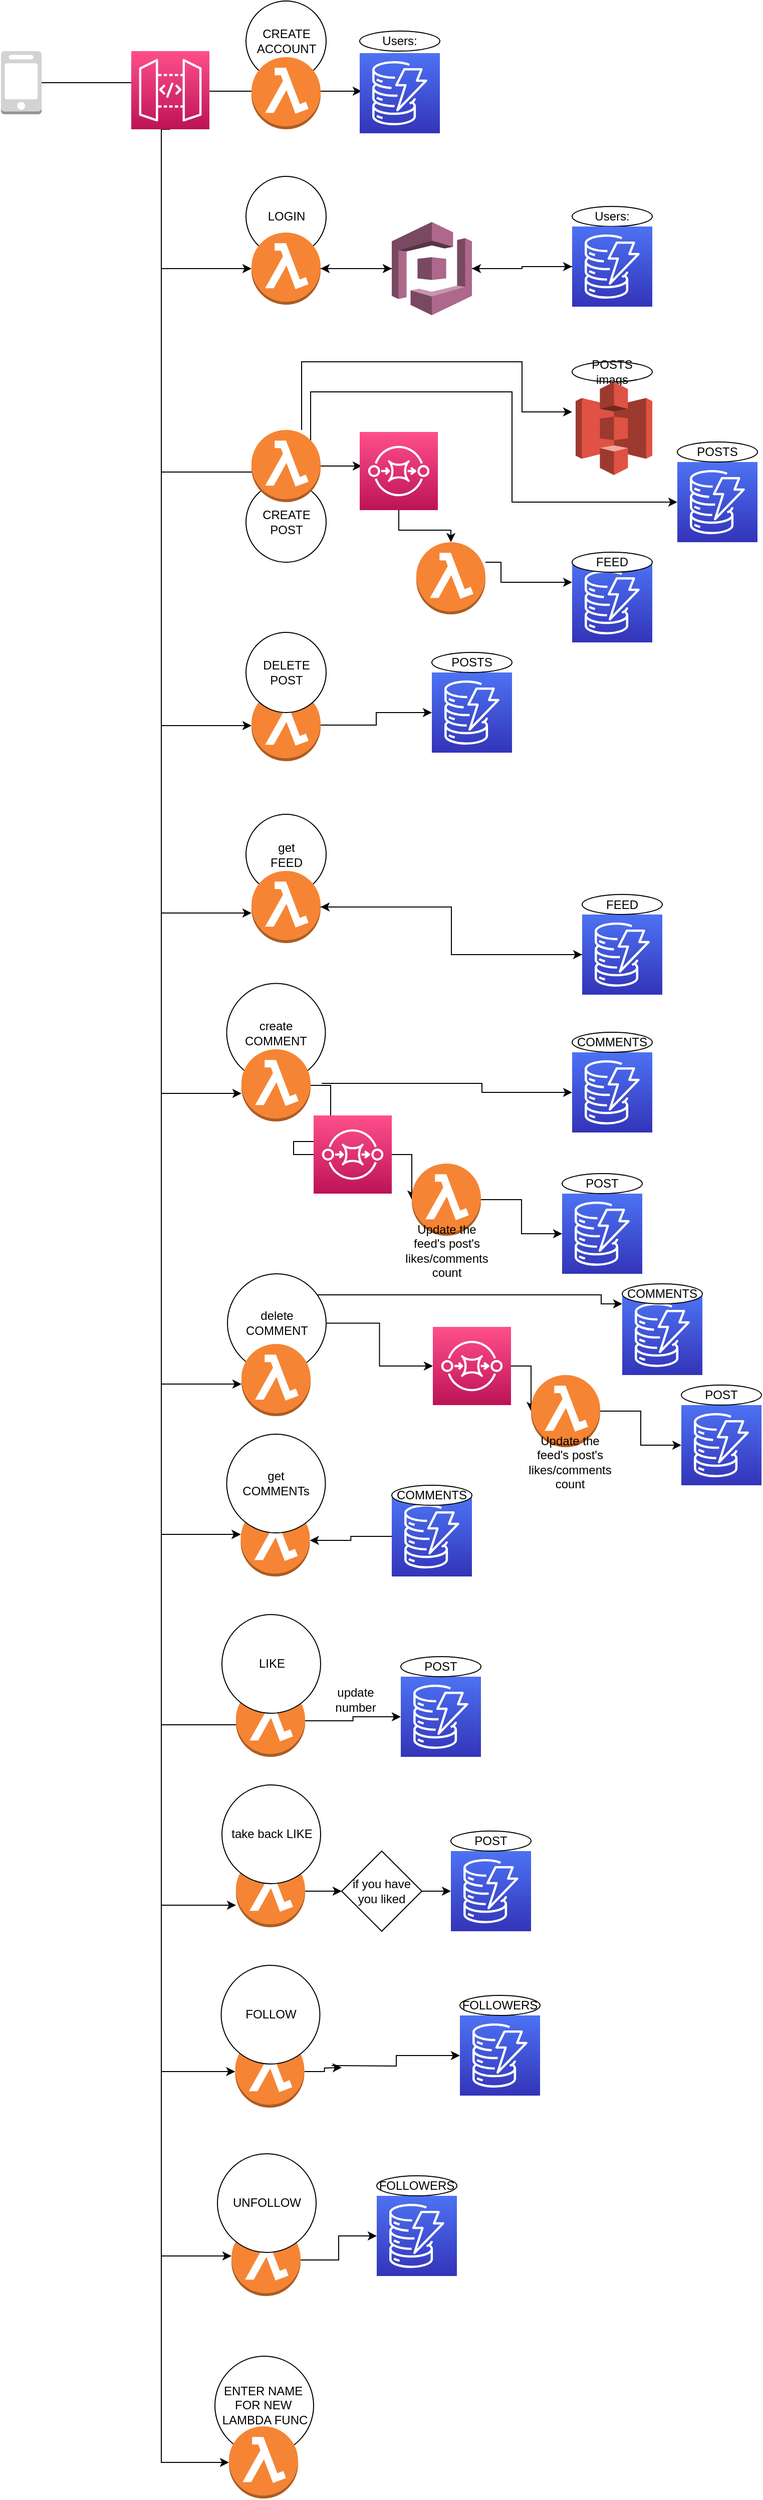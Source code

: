 <mxfile version="20.8.24" type="device"><diagram name="Page-1" id="r9fi9p51TO5sc9FcBJri"><mxGraphModel dx="816" dy="428" grid="1" gridSize="10" guides="1" tooltips="1" connect="1" arrows="1" fold="1" page="1" pageScale="1" pageWidth="850" pageHeight="1100" math="0" shadow="0"><root><mxCell id="0"/><mxCell id="1" parent="0"/><mxCell id="zHYg9XMWyAtZWKWEhzGT-143" style="edgeStyle=orthogonalEdgeStyle;rounded=0;orthogonalLoop=1;jettySize=auto;html=1;" edge="1" parent="1" source="zHYg9XMWyAtZWKWEhzGT-103" target="zHYg9XMWyAtZWKWEhzGT-135"><mxGeometry relative="1" as="geometry"/></mxCell><mxCell id="zHYg9XMWyAtZWKWEhzGT-103" value="delete&lt;br&gt;COMMENT" style="ellipse;whiteSpace=wrap;html=1;aspect=fixed;" vertex="1" parent="1"><mxGeometry x="276" y="1320" width="98.5" height="98.5" as="geometry"/></mxCell><mxCell id="zHYg9XMWyAtZWKWEhzGT-6" style="edgeStyle=orthogonalEdgeStyle;rounded=0;orthogonalLoop=1;jettySize=auto;html=1;" edge="1" parent="1" source="zHYg9XMWyAtZWKWEhzGT-1"><mxGeometry relative="1" as="geometry"><mxPoint x="410" y="140.0" as="targetPoint"/><Array as="points"><mxPoint x="250" y="132"/><mxPoint x="250" y="140"/></Array></mxGeometry></mxCell><mxCell id="zHYg9XMWyAtZWKWEhzGT-1" value="" style="outlineConnect=0;dashed=0;verticalLabelPosition=bottom;verticalAlign=top;align=center;html=1;shape=mxgraph.aws3.mobile_client;fillColor=#D2D3D3;gradientColor=none;" vertex="1" parent="1"><mxGeometry x="50" y="100" width="40.5" height="63" as="geometry"/></mxCell><mxCell id="zHYg9XMWyAtZWKWEhzGT-2" value="CREATE ACCOUNT" style="ellipse;whiteSpace=wrap;html=1;" vertex="1" parent="1"><mxGeometry x="294.5" y="50" width="80" height="80" as="geometry"/></mxCell><mxCell id="zHYg9XMWyAtZWKWEhzGT-4" value="Users:" style="ellipse;whiteSpace=wrap;html=1;" vertex="1" parent="1"><mxGeometry x="408" y="80" width="80" height="20" as="geometry"/></mxCell><mxCell id="zHYg9XMWyAtZWKWEhzGT-98" style="edgeStyle=orthogonalEdgeStyle;rounded=0;orthogonalLoop=1;jettySize=auto;html=1;" edge="1" parent="1" source="zHYg9XMWyAtZWKWEhzGT-7" target="zHYg9XMWyAtZWKWEhzGT-16"><mxGeometry relative="1" as="geometry"><Array as="points"><mxPoint x="210" y="317"/></Array></mxGeometry></mxCell><mxCell id="zHYg9XMWyAtZWKWEhzGT-99" style="edgeStyle=orthogonalEdgeStyle;rounded=0;orthogonalLoop=1;jettySize=auto;html=1;exitX=0.5;exitY=1;exitDx=0;exitDy=0;exitPerimeter=0;" edge="1" parent="1" source="zHYg9XMWyAtZWKWEhzGT-7"><mxGeometry relative="1" as="geometry"><mxPoint x="340" y="530" as="targetPoint"/><Array as="points"><mxPoint x="210" y="178"/><mxPoint x="210" y="520"/><mxPoint x="334" y="520"/><mxPoint x="334" y="530"/></Array></mxGeometry></mxCell><mxCell id="zHYg9XMWyAtZWKWEhzGT-100" style="edgeStyle=orthogonalEdgeStyle;rounded=0;orthogonalLoop=1;jettySize=auto;html=1;" edge="1" parent="1" source="zHYg9XMWyAtZWKWEhzGT-7" target="zHYg9XMWyAtZWKWEhzGT-45"><mxGeometry relative="1" as="geometry"><Array as="points"><mxPoint x="210" y="960"/></Array></mxGeometry></mxCell><mxCell id="zHYg9XMWyAtZWKWEhzGT-101" style="edgeStyle=orthogonalEdgeStyle;rounded=0;orthogonalLoop=1;jettySize=auto;html=1;" edge="1" parent="1" source="zHYg9XMWyAtZWKWEhzGT-7" target="zHYg9XMWyAtZWKWEhzGT-54"><mxGeometry relative="1" as="geometry"><Array as="points"><mxPoint x="210" y="1140"/></Array></mxGeometry></mxCell><mxCell id="zHYg9XMWyAtZWKWEhzGT-117" style="edgeStyle=orthogonalEdgeStyle;rounded=0;orthogonalLoop=1;jettySize=auto;html=1;" edge="1" parent="1" source="zHYg9XMWyAtZWKWEhzGT-7" target="zHYg9XMWyAtZWKWEhzGT-102"><mxGeometry relative="1" as="geometry"><Array as="points"><mxPoint x="210" y="1430"/></Array></mxGeometry></mxCell><mxCell id="zHYg9XMWyAtZWKWEhzGT-118" style="edgeStyle=orthogonalEdgeStyle;rounded=0;orthogonalLoop=1;jettySize=auto;html=1;" edge="1" parent="1" source="zHYg9XMWyAtZWKWEhzGT-7" target="zHYg9XMWyAtZWKWEhzGT-104"><mxGeometry relative="1" as="geometry"><Array as="points"><mxPoint x="210" y="1580"/></Array></mxGeometry></mxCell><mxCell id="zHYg9XMWyAtZWKWEhzGT-119" style="edgeStyle=orthogonalEdgeStyle;rounded=0;orthogonalLoop=1;jettySize=auto;html=1;" edge="1" parent="1" source="zHYg9XMWyAtZWKWEhzGT-7" target="zHYg9XMWyAtZWKWEhzGT-107"><mxGeometry relative="1" as="geometry"><Array as="points"><mxPoint x="210" y="1770"/><mxPoint x="320" y="1770"/></Array></mxGeometry></mxCell><mxCell id="zHYg9XMWyAtZWKWEhzGT-120" style="edgeStyle=orthogonalEdgeStyle;rounded=0;orthogonalLoop=1;jettySize=auto;html=1;" edge="1" parent="1" source="zHYg9XMWyAtZWKWEhzGT-7" target="zHYg9XMWyAtZWKWEhzGT-104"><mxGeometry relative="1" as="geometry"><Array as="points"><mxPoint x="210" y="1580"/></Array></mxGeometry></mxCell><mxCell id="zHYg9XMWyAtZWKWEhzGT-121" style="edgeStyle=orthogonalEdgeStyle;rounded=0;orthogonalLoop=1;jettySize=auto;html=1;" edge="1" parent="1" source="zHYg9XMWyAtZWKWEhzGT-7" target="zHYg9XMWyAtZWKWEhzGT-108"><mxGeometry relative="1" as="geometry"><Array as="points"><mxPoint x="210" y="1950"/></Array></mxGeometry></mxCell><mxCell id="zHYg9XMWyAtZWKWEhzGT-122" style="edgeStyle=orthogonalEdgeStyle;rounded=0;orthogonalLoop=1;jettySize=auto;html=1;" edge="1" parent="1" source="zHYg9XMWyAtZWKWEhzGT-7" target="zHYg9XMWyAtZWKWEhzGT-110"><mxGeometry relative="1" as="geometry"><Array as="points"><mxPoint x="210" y="2116"/></Array></mxGeometry></mxCell><mxCell id="zHYg9XMWyAtZWKWEhzGT-123" style="edgeStyle=orthogonalEdgeStyle;rounded=0;orthogonalLoop=1;jettySize=auto;html=1;" edge="1" parent="1" source="zHYg9XMWyAtZWKWEhzGT-7" target="zHYg9XMWyAtZWKWEhzGT-112"><mxGeometry relative="1" as="geometry"><Array as="points"><mxPoint x="210" y="2300"/></Array></mxGeometry></mxCell><mxCell id="zHYg9XMWyAtZWKWEhzGT-124" style="edgeStyle=orthogonalEdgeStyle;rounded=0;orthogonalLoop=1;jettySize=auto;html=1;" edge="1" parent="1" source="zHYg9XMWyAtZWKWEhzGT-7" target="zHYg9XMWyAtZWKWEhzGT-115"><mxGeometry relative="1" as="geometry"><Array as="points"><mxPoint x="210" y="2506"/></Array></mxGeometry></mxCell><mxCell id="zHYg9XMWyAtZWKWEhzGT-127" style="edgeStyle=orthogonalEdgeStyle;rounded=0;orthogonalLoop=1;jettySize=auto;html=1;" edge="1" parent="1" source="zHYg9XMWyAtZWKWEhzGT-7" target="zHYg9XMWyAtZWKWEhzGT-125"><mxGeometry relative="1" as="geometry"><Array as="points"><mxPoint x="210" y="773"/></Array></mxGeometry></mxCell><mxCell id="zHYg9XMWyAtZWKWEhzGT-7" value="" style="sketch=0;points=[[0,0,0],[0.25,0,0],[0.5,0,0],[0.75,0,0],[1,0,0],[0,1,0],[0.25,1,0],[0.5,1,0],[0.75,1,0],[1,1,0],[0,0.25,0],[0,0.5,0],[0,0.75,0],[1,0.25,0],[1,0.5,0],[1,0.75,0]];outlineConnect=0;fontColor=#232F3E;gradientColor=#FF4F8B;gradientDirection=north;fillColor=#BC1356;strokeColor=#ffffff;dashed=0;verticalLabelPosition=bottom;verticalAlign=top;align=center;html=1;fontSize=12;fontStyle=0;aspect=fixed;shape=mxgraph.aws4.resourceIcon;resIcon=mxgraph.aws4.api_gateway;" vertex="1" parent="1"><mxGeometry x="180" y="100" width="78" height="78" as="geometry"/></mxCell><mxCell id="zHYg9XMWyAtZWKWEhzGT-8" value="" style="outlineConnect=0;dashed=0;verticalLabelPosition=bottom;verticalAlign=top;align=center;html=1;shape=mxgraph.aws3.lambda_function;fillColor=#F58534;gradientColor=none;" vertex="1" parent="1"><mxGeometry x="300" y="106" width="69" height="72" as="geometry"/></mxCell><mxCell id="zHYg9XMWyAtZWKWEhzGT-12" value="" style="ellipse;whiteSpace=wrap;html=1;aspect=fixed;" vertex="1" parent="1"><mxGeometry x="294.5" y="225" width="80" height="80" as="geometry"/></mxCell><mxCell id="zHYg9XMWyAtZWKWEhzGT-11" value="LOGIN" style="text;html=1;strokeColor=none;fillColor=none;align=center;verticalAlign=middle;whiteSpace=wrap;rounded=0;" vertex="1" parent="1"><mxGeometry x="304.5" y="250" width="60" height="30" as="geometry"/></mxCell><mxCell id="zHYg9XMWyAtZWKWEhzGT-22" value="" style="edgeStyle=orthogonalEdgeStyle;rounded=0;orthogonalLoop=1;jettySize=auto;html=1;" edge="1" parent="1" source="zHYg9XMWyAtZWKWEhzGT-15" target="zHYg9XMWyAtZWKWEhzGT-18"><mxGeometry relative="1" as="geometry"/></mxCell><mxCell id="zHYg9XMWyAtZWKWEhzGT-84" style="edgeStyle=orthogonalEdgeStyle;rounded=0;orthogonalLoop=1;jettySize=auto;html=1;" edge="1" parent="1" source="zHYg9XMWyAtZWKWEhzGT-15" target="zHYg9XMWyAtZWKWEhzGT-16"><mxGeometry relative="1" as="geometry"/></mxCell><mxCell id="zHYg9XMWyAtZWKWEhzGT-15" value="" style="outlineConnect=0;dashed=0;verticalLabelPosition=bottom;verticalAlign=top;align=center;html=1;shape=mxgraph.aws3.cognito;fillColor=#AD688B;gradientColor=none;" vertex="1" parent="1"><mxGeometry x="440" y="270.5" width="80" height="93" as="geometry"/></mxCell><mxCell id="zHYg9XMWyAtZWKWEhzGT-21" value="" style="edgeStyle=orthogonalEdgeStyle;rounded=0;orthogonalLoop=1;jettySize=auto;html=1;" edge="1" parent="1" source="zHYg9XMWyAtZWKWEhzGT-16" target="zHYg9XMWyAtZWKWEhzGT-15"><mxGeometry relative="1" as="geometry"/></mxCell><mxCell id="zHYg9XMWyAtZWKWEhzGT-16" value="" style="outlineConnect=0;dashed=0;verticalLabelPosition=bottom;verticalAlign=top;align=center;html=1;shape=mxgraph.aws3.lambda_function;fillColor=#F58534;gradientColor=none;" vertex="1" parent="1"><mxGeometry x="300" y="281" width="69" height="72" as="geometry"/></mxCell><mxCell id="zHYg9XMWyAtZWKWEhzGT-17" value="Users:" style="ellipse;whiteSpace=wrap;html=1;" vertex="1" parent="1"><mxGeometry x="620" y="255" width="80" height="20" as="geometry"/></mxCell><mxCell id="zHYg9XMWyAtZWKWEhzGT-83" style="edgeStyle=orthogonalEdgeStyle;rounded=0;orthogonalLoop=1;jettySize=auto;html=1;" edge="1" parent="1" source="zHYg9XMWyAtZWKWEhzGT-18" target="zHYg9XMWyAtZWKWEhzGT-15"><mxGeometry relative="1" as="geometry"/></mxCell><mxCell id="zHYg9XMWyAtZWKWEhzGT-18" value="" style="sketch=0;points=[[0,0,0],[0.25,0,0],[0.5,0,0],[0.75,0,0],[1,0,0],[0,1,0],[0.25,1,0],[0.5,1,0],[0.75,1,0],[1,1,0],[0,0.25,0],[0,0.5,0],[0,0.75,0],[1,0.25,0],[1,0.5,0],[1,0.75,0]];outlineConnect=0;fontColor=#232F3E;gradientColor=#4D72F3;gradientDirection=north;fillColor=#3334B9;strokeColor=#ffffff;dashed=0;verticalLabelPosition=bottom;verticalAlign=top;align=center;html=1;fontSize=12;fontStyle=0;aspect=fixed;shape=mxgraph.aws4.resourceIcon;resIcon=mxgraph.aws4.dynamodb;" vertex="1" parent="1"><mxGeometry x="620" y="275" width="80" height="80" as="geometry"/></mxCell><mxCell id="zHYg9XMWyAtZWKWEhzGT-24" value="CREATE POST" style="ellipse;whiteSpace=wrap;html=1;aspect=fixed;" vertex="1" parent="1"><mxGeometry x="294.5" y="530" width="80" height="80" as="geometry"/></mxCell><mxCell id="zHYg9XMWyAtZWKWEhzGT-31" style="edgeStyle=orthogonalEdgeStyle;rounded=0;orthogonalLoop=1;jettySize=auto;html=1;" edge="1" parent="1" source="zHYg9XMWyAtZWKWEhzGT-27"><mxGeometry relative="1" as="geometry"><mxPoint x="410" y="514" as="targetPoint"/></mxGeometry></mxCell><mxCell id="zHYg9XMWyAtZWKWEhzGT-39" style="edgeStyle=orthogonalEdgeStyle;rounded=0;orthogonalLoop=1;jettySize=auto;html=1;" edge="1" parent="1" source="zHYg9XMWyAtZWKWEhzGT-27"><mxGeometry relative="1" as="geometry"><mxPoint x="620" y="460.0" as="targetPoint"/><Array as="points"><mxPoint x="350" y="410"/><mxPoint x="570" y="410"/><mxPoint x="570" y="460"/></Array></mxGeometry></mxCell><mxCell id="zHYg9XMWyAtZWKWEhzGT-96" style="edgeStyle=orthogonalEdgeStyle;rounded=0;orthogonalLoop=1;jettySize=auto;html=1;exitX=0.855;exitY=0.145;exitDx=0;exitDy=0;exitPerimeter=0;" edge="1" parent="1" source="zHYg9XMWyAtZWKWEhzGT-27" target="zHYg9XMWyAtZWKWEhzGT-94"><mxGeometry relative="1" as="geometry"><Array as="points"><mxPoint x="359" y="440"/><mxPoint x="560" y="440"/><mxPoint x="560" y="550"/></Array></mxGeometry></mxCell><mxCell id="zHYg9XMWyAtZWKWEhzGT-27" value="" style="outlineConnect=0;dashed=0;verticalLabelPosition=bottom;verticalAlign=top;align=center;html=1;shape=mxgraph.aws3.lambda_function;fillColor=#F58534;gradientColor=none;" vertex="1" parent="1"><mxGeometry x="300" y="478" width="69" height="72" as="geometry"/></mxCell><mxCell id="zHYg9XMWyAtZWKWEhzGT-40" style="edgeStyle=orthogonalEdgeStyle;rounded=0;orthogonalLoop=1;jettySize=auto;html=1;" edge="1" parent="1" source="zHYg9XMWyAtZWKWEhzGT-28" target="zHYg9XMWyAtZWKWEhzGT-37"><mxGeometry relative="1" as="geometry"><mxPoint x="550" y="706" as="targetPoint"/><Array as="points"><mxPoint x="549" y="610"/><mxPoint x="549" y="630"/></Array></mxGeometry></mxCell><mxCell id="zHYg9XMWyAtZWKWEhzGT-28" value="" style="outlineConnect=0;dashed=0;verticalLabelPosition=bottom;verticalAlign=top;align=center;html=1;shape=mxgraph.aws3.lambda_function;fillColor=#F58534;gradientColor=none;" vertex="1" parent="1"><mxGeometry x="464.5" y="590" width="69" height="72" as="geometry"/></mxCell><mxCell id="zHYg9XMWyAtZWKWEhzGT-33" value="" style="edgeStyle=orthogonalEdgeStyle;rounded=0;orthogonalLoop=1;jettySize=auto;html=1;" edge="1" parent="1" source="zHYg9XMWyAtZWKWEhzGT-32" target="zHYg9XMWyAtZWKWEhzGT-28"><mxGeometry relative="1" as="geometry"/></mxCell><mxCell id="zHYg9XMWyAtZWKWEhzGT-32" value="" style="sketch=0;points=[[0,0,0],[0.25,0,0],[0.5,0,0],[0.75,0,0],[1,0,0],[0,1,0],[0.25,1,0],[0.5,1,0],[0.75,1,0],[1,1,0],[0,0.25,0],[0,0.5,0],[0,0.75,0],[1,0.25,0],[1,0.5,0],[1,0.75,0]];outlineConnect=0;fontColor=#232F3E;gradientColor=#FF4F8B;gradientDirection=north;fillColor=#BC1356;strokeColor=#ffffff;dashed=0;verticalLabelPosition=bottom;verticalAlign=top;align=center;html=1;fontSize=12;fontStyle=0;aspect=fixed;shape=mxgraph.aws4.resourceIcon;resIcon=mxgraph.aws4.sqs;" vertex="1" parent="1"><mxGeometry x="408" y="480" width="78" height="78" as="geometry"/></mxCell><mxCell id="zHYg9XMWyAtZWKWEhzGT-36" value="" style="edgeStyle=orthogonalEdgeStyle;rounded=0;orthogonalLoop=1;jettySize=auto;html=1;" edge="1" parent="1" source="zHYg9XMWyAtZWKWEhzGT-35"><mxGeometry relative="1" as="geometry"><mxPoint x="660" y="430" as="targetPoint"/></mxGeometry></mxCell><mxCell id="zHYg9XMWyAtZWKWEhzGT-35" value="POSTS&lt;br&gt;imags" style="ellipse;whiteSpace=wrap;html=1;" vertex="1" parent="1"><mxGeometry x="620" y="410" width="80" height="20" as="geometry"/></mxCell><mxCell id="zHYg9XMWyAtZWKWEhzGT-37" value="" style="sketch=0;points=[[0,0,0],[0.25,0,0],[0.5,0,0],[0.75,0,0],[1,0,0],[0,1,0],[0.25,1,0],[0.5,1,0],[0.75,1,0],[1,1,0],[0,0.25,0],[0,0.5,0],[0,0.75,0],[1,0.25,0],[1,0.5,0],[1,0.75,0]];outlineConnect=0;fontColor=#232F3E;gradientColor=#4D72F3;gradientDirection=north;fillColor=#3334B9;strokeColor=#ffffff;dashed=0;verticalLabelPosition=bottom;verticalAlign=top;align=center;html=1;fontSize=12;fontStyle=0;aspect=fixed;shape=mxgraph.aws4.resourceIcon;resIcon=mxgraph.aws4.dynamodb;" vertex="1" parent="1"><mxGeometry x="620" y="610" width="80" height="80" as="geometry"/></mxCell><mxCell id="zHYg9XMWyAtZWKWEhzGT-38" value="FEED" style="ellipse;whiteSpace=wrap;html=1;" vertex="1" parent="1"><mxGeometry x="620" y="600" width="80" height="20" as="geometry"/></mxCell><mxCell id="zHYg9XMWyAtZWKWEhzGT-42" value="get&lt;br&gt;FEED" style="ellipse;whiteSpace=wrap;html=1;aspect=fixed;" vertex="1" parent="1"><mxGeometry x="294.5" y="861.5" width="80" height="80" as="geometry"/></mxCell><mxCell id="zHYg9XMWyAtZWKWEhzGT-90" style="edgeStyle=orthogonalEdgeStyle;rounded=0;orthogonalLoop=1;jettySize=auto;html=1;" edge="1" parent="1" source="zHYg9XMWyAtZWKWEhzGT-45" target="zHYg9XMWyAtZWKWEhzGT-48"><mxGeometry relative="1" as="geometry"/></mxCell><mxCell id="zHYg9XMWyAtZWKWEhzGT-45" value="" style="outlineConnect=0;dashed=0;verticalLabelPosition=bottom;verticalAlign=top;align=center;html=1;shape=mxgraph.aws3.lambda_function;fillColor=#F58534;gradientColor=none;" vertex="1" parent="1"><mxGeometry x="300" y="918" width="69" height="72" as="geometry"/></mxCell><mxCell id="zHYg9XMWyAtZWKWEhzGT-82" style="edgeStyle=orthogonalEdgeStyle;rounded=0;orthogonalLoop=1;jettySize=auto;html=1;entryX=1;entryY=0.5;entryDx=0;entryDy=0;entryPerimeter=0;" edge="1" parent="1" source="zHYg9XMWyAtZWKWEhzGT-48" target="zHYg9XMWyAtZWKWEhzGT-45"><mxGeometry relative="1" as="geometry"/></mxCell><mxCell id="zHYg9XMWyAtZWKWEhzGT-48" value="" style="sketch=0;points=[[0,0,0],[0.25,0,0],[0.5,0,0],[0.75,0,0],[1,0,0],[0,1,0],[0.25,1,0],[0.5,1,0],[0.75,1,0],[1,1,0],[0,0.25,0],[0,0.5,0],[0,0.75,0],[1,0.25,0],[1,0.5,0],[1,0.75,0]];outlineConnect=0;fontColor=#232F3E;gradientColor=#4D72F3;gradientDirection=north;fillColor=#3334B9;strokeColor=#ffffff;dashed=0;verticalLabelPosition=bottom;verticalAlign=top;align=center;html=1;fontSize=12;fontStyle=0;aspect=fixed;shape=mxgraph.aws4.resourceIcon;resIcon=mxgraph.aws4.dynamodb;" vertex="1" parent="1"><mxGeometry x="630" y="961.5" width="80" height="80" as="geometry"/></mxCell><mxCell id="zHYg9XMWyAtZWKWEhzGT-49" value="FEED" style="ellipse;whiteSpace=wrap;html=1;" vertex="1" parent="1"><mxGeometry x="630" y="941.5" width="80" height="20" as="geometry"/></mxCell><mxCell id="zHYg9XMWyAtZWKWEhzGT-52" value="create&lt;br&gt;COMMENT" style="ellipse;whiteSpace=wrap;html=1;aspect=fixed;" vertex="1" parent="1"><mxGeometry x="275.25" y="1030.25" width="98.5" height="98.5" as="geometry"/></mxCell><mxCell id="zHYg9XMWyAtZWKWEhzGT-60" style="edgeStyle=orthogonalEdgeStyle;rounded=0;orthogonalLoop=1;jettySize=auto;html=1;startArrow=none;" edge="1" parent="1" target="zHYg9XMWyAtZWKWEhzGT-55"><mxGeometry relative="1" as="geometry"><mxPoint x="370" y="1130" as="sourcePoint"/><Array as="points"><mxPoint x="401" y="1130"/><mxPoint x="530" y="1130"/><mxPoint x="530" y="1139"/></Array></mxGeometry></mxCell><mxCell id="zHYg9XMWyAtZWKWEhzGT-54" value="" style="outlineConnect=0;dashed=0;verticalLabelPosition=bottom;verticalAlign=top;align=center;html=1;shape=mxgraph.aws3.lambda_function;fillColor=#F58534;gradientColor=none;" vertex="1" parent="1"><mxGeometry x="290" y="1096" width="69" height="72" as="geometry"/></mxCell><mxCell id="zHYg9XMWyAtZWKWEhzGT-55" value="" style="sketch=0;points=[[0,0,0],[0.25,0,0],[0.5,0,0],[0.75,0,0],[1,0,0],[0,1,0],[0.25,1,0],[0.5,1,0],[0.75,1,0],[1,1,0],[0,0.25,0],[0,0.5,0],[0,0.75,0],[1,0.25,0],[1,0.5,0],[1,0.75,0]];outlineConnect=0;fontColor=#232F3E;gradientColor=#4D72F3;gradientDirection=north;fillColor=#3334B9;strokeColor=#ffffff;dashed=0;verticalLabelPosition=bottom;verticalAlign=top;align=center;html=1;fontSize=12;fontStyle=0;aspect=fixed;shape=mxgraph.aws4.resourceIcon;resIcon=mxgraph.aws4.dynamodb;" vertex="1" parent="1"><mxGeometry x="620" y="1099" width="80" height="80" as="geometry"/></mxCell><mxCell id="zHYg9XMWyAtZWKWEhzGT-74" value="" style="edgeStyle=orthogonalEdgeStyle;rounded=0;orthogonalLoop=1;jettySize=auto;html=1;endArrow=none;" edge="1" parent="1" source="zHYg9XMWyAtZWKWEhzGT-54" target="zHYg9XMWyAtZWKWEhzGT-73"><mxGeometry relative="1" as="geometry"><mxPoint x="359" y="1132" as="sourcePoint"/><mxPoint x="620" y="1139" as="targetPoint"/></mxGeometry></mxCell><mxCell id="zHYg9XMWyAtZWKWEhzGT-79" style="edgeStyle=orthogonalEdgeStyle;rounded=0;orthogonalLoop=1;jettySize=auto;html=1;" edge="1" parent="1" source="zHYg9XMWyAtZWKWEhzGT-73" target="zHYg9XMWyAtZWKWEhzGT-75"><mxGeometry relative="1" as="geometry"/></mxCell><mxCell id="zHYg9XMWyAtZWKWEhzGT-73" value="" style="sketch=0;points=[[0,0,0],[0.25,0,0],[0.5,0,0],[0.75,0,0],[1,0,0],[0,1,0],[0.25,1,0],[0.5,1,0],[0.75,1,0],[1,1,0],[0,0.25,0],[0,0.5,0],[0,0.75,0],[1,0.25,0],[1,0.5,0],[1,0.75,0]];outlineConnect=0;fontColor=#232F3E;gradientColor=#FF4F8B;gradientDirection=north;fillColor=#BC1356;strokeColor=#ffffff;dashed=0;verticalLabelPosition=bottom;verticalAlign=top;align=center;html=1;fontSize=12;fontStyle=0;aspect=fixed;shape=mxgraph.aws4.resourceIcon;resIcon=mxgraph.aws4.sqs;" vertex="1" parent="1"><mxGeometry x="362" y="1162" width="78" height="78" as="geometry"/></mxCell><mxCell id="zHYg9XMWyAtZWKWEhzGT-80" style="edgeStyle=orthogonalEdgeStyle;rounded=0;orthogonalLoop=1;jettySize=auto;html=1;" edge="1" parent="1" source="zHYg9XMWyAtZWKWEhzGT-75" target="zHYg9XMWyAtZWKWEhzGT-76"><mxGeometry relative="1" as="geometry"/></mxCell><mxCell id="zHYg9XMWyAtZWKWEhzGT-75" value="" style="outlineConnect=0;dashed=0;verticalLabelPosition=bottom;verticalAlign=top;align=center;html=1;shape=mxgraph.aws3.lambda_function;fillColor=#F58534;gradientColor=none;" vertex="1" parent="1"><mxGeometry x="460" y="1210" width="69" height="72" as="geometry"/></mxCell><mxCell id="zHYg9XMWyAtZWKWEhzGT-76" value="" style="sketch=0;points=[[0,0,0],[0.25,0,0],[0.5,0,0],[0.75,0,0],[1,0,0],[0,1,0],[0.25,1,0],[0.5,1,0],[0.75,1,0],[1,1,0],[0,0.25,0],[0,0.5,0],[0,0.75,0],[1,0.25,0],[1,0.5,0],[1,0.75,0]];outlineConnect=0;fontColor=#232F3E;gradientColor=#4D72F3;gradientDirection=north;fillColor=#3334B9;strokeColor=#ffffff;dashed=0;verticalLabelPosition=bottom;verticalAlign=top;align=center;html=1;fontSize=12;fontStyle=0;aspect=fixed;shape=mxgraph.aws4.resourceIcon;resIcon=mxgraph.aws4.dynamodb;" vertex="1" parent="1"><mxGeometry x="610" y="1240" width="80" height="80" as="geometry"/></mxCell><mxCell id="zHYg9XMWyAtZWKWEhzGT-77" value="POST" style="ellipse;whiteSpace=wrap;html=1;" vertex="1" parent="1"><mxGeometry x="610" y="1220" width="80" height="20" as="geometry"/></mxCell><mxCell id="zHYg9XMWyAtZWKWEhzGT-78" value="Update the feed's post's likes/comments&lt;br&gt;count&lt;br&gt;" style="text;html=1;strokeColor=none;fillColor=none;align=center;verticalAlign=middle;whiteSpace=wrap;rounded=0;" vertex="1" parent="1"><mxGeometry x="464.5" y="1282" width="60" height="30" as="geometry"/></mxCell><mxCell id="zHYg9XMWyAtZWKWEhzGT-81" value="" style="outlineConnect=0;dashed=0;verticalLabelPosition=bottom;verticalAlign=top;align=center;html=1;shape=mxgraph.aws3.s3;fillColor=#E05243;gradientColor=none;" vertex="1" parent="1"><mxGeometry x="623.5" y="430" width="76.5" height="93" as="geometry"/></mxCell><mxCell id="zHYg9XMWyAtZWKWEhzGT-93" value="" style="sketch=0;points=[[0,0,0],[0.25,0,0],[0.5,0,0],[0.75,0,0],[1,0,0],[0,1,0],[0.25,1,0],[0.5,1,0],[0.75,1,0],[1,1,0],[0,0.25,0],[0,0.5,0],[0,0.75,0],[1,0.25,0],[1,0.5,0],[1,0.75,0]];outlineConnect=0;fontColor=#232F3E;gradientColor=#4D72F3;gradientDirection=north;fillColor=#3334B9;strokeColor=#ffffff;dashed=0;verticalLabelPosition=bottom;verticalAlign=top;align=center;html=1;fontSize=12;fontStyle=0;aspect=fixed;shape=mxgraph.aws4.resourceIcon;resIcon=mxgraph.aws4.dynamodb;" vertex="1" parent="1"><mxGeometry x="408" y="102" width="80" height="80" as="geometry"/></mxCell><mxCell id="zHYg9XMWyAtZWKWEhzGT-94" value="" style="sketch=0;points=[[0,0,0],[0.25,0,0],[0.5,0,0],[0.75,0,0],[1,0,0],[0,1,0],[0.25,1,0],[0.5,1,0],[0.75,1,0],[1,1,0],[0,0.25,0],[0,0.5,0],[0,0.75,0],[1,0.25,0],[1,0.5,0],[1,0.75,0]];outlineConnect=0;fontColor=#232F3E;gradientColor=#4D72F3;gradientDirection=north;fillColor=#3334B9;strokeColor=#ffffff;dashed=0;verticalLabelPosition=bottom;verticalAlign=top;align=center;html=1;fontSize=12;fontStyle=0;aspect=fixed;shape=mxgraph.aws4.resourceIcon;resIcon=mxgraph.aws4.dynamodb;" vertex="1" parent="1"><mxGeometry x="725" y="510" width="80" height="80" as="geometry"/></mxCell><mxCell id="zHYg9XMWyAtZWKWEhzGT-97" value="POSTS" style="ellipse;whiteSpace=wrap;html=1;" vertex="1" parent="1"><mxGeometry x="725" y="490" width="80" height="20" as="geometry"/></mxCell><mxCell id="zHYg9XMWyAtZWKWEhzGT-102" value="" style="outlineConnect=0;dashed=0;verticalLabelPosition=bottom;verticalAlign=top;align=center;html=1;shape=mxgraph.aws3.lambda_function;fillColor=#F58534;gradientColor=none;" vertex="1" parent="1"><mxGeometry x="290" y="1390" width="69" height="72" as="geometry"/></mxCell><mxCell id="zHYg9XMWyAtZWKWEhzGT-104" value="" style="outlineConnect=0;dashed=0;verticalLabelPosition=bottom;verticalAlign=top;align=center;html=1;shape=mxgraph.aws3.lambda_function;fillColor=#F58534;gradientColor=none;" vertex="1" parent="1"><mxGeometry x="289.25" y="1550" width="69" height="72" as="geometry"/></mxCell><mxCell id="zHYg9XMWyAtZWKWEhzGT-105" value="get&lt;br&gt;COMMENTs" style="ellipse;whiteSpace=wrap;html=1;aspect=fixed;" vertex="1" parent="1"><mxGeometry x="275.25" y="1480" width="98.5" height="98.5" as="geometry"/></mxCell><mxCell id="zHYg9XMWyAtZWKWEhzGT-149" style="edgeStyle=orthogonalEdgeStyle;rounded=0;orthogonalLoop=1;jettySize=auto;html=1;" edge="1" parent="1" source="zHYg9XMWyAtZWKWEhzGT-106" target="zHYg9XMWyAtZWKWEhzGT-147"><mxGeometry relative="1" as="geometry"/></mxCell><mxCell id="zHYg9XMWyAtZWKWEhzGT-106" value="" style="outlineConnect=0;dashed=0;verticalLabelPosition=bottom;verticalAlign=top;align=center;html=1;shape=mxgraph.aws3.lambda_function;fillColor=#F58534;gradientColor=none;" vertex="1" parent="1"><mxGeometry x="284.5" y="1730" width="69" height="72" as="geometry"/></mxCell><mxCell id="zHYg9XMWyAtZWKWEhzGT-107" value="LIKE" style="ellipse;whiteSpace=wrap;html=1;aspect=fixed;" vertex="1" parent="1"><mxGeometry x="270.5" y="1660" width="98.5" height="98.5" as="geometry"/></mxCell><mxCell id="zHYg9XMWyAtZWKWEhzGT-151" style="edgeStyle=orthogonalEdgeStyle;rounded=0;orthogonalLoop=1;jettySize=auto;html=1;" edge="1" parent="1" source="zHYg9XMWyAtZWKWEhzGT-108" target="zHYg9XMWyAtZWKWEhzGT-152"><mxGeometry relative="1" as="geometry"><mxPoint x="430" y="1936.0" as="targetPoint"/></mxGeometry></mxCell><mxCell id="zHYg9XMWyAtZWKWEhzGT-108" value="" style="outlineConnect=0;dashed=0;verticalLabelPosition=bottom;verticalAlign=top;align=center;html=1;shape=mxgraph.aws3.lambda_function;fillColor=#F58534;gradientColor=none;" vertex="1" parent="1"><mxGeometry x="284.5" y="1900" width="69" height="72" as="geometry"/></mxCell><mxCell id="zHYg9XMWyAtZWKWEhzGT-109" value="take back LIKE" style="ellipse;whiteSpace=wrap;html=1;aspect=fixed;" vertex="1" parent="1"><mxGeometry x="270.5" y="1830" width="98.5" height="98.5" as="geometry"/></mxCell><mxCell id="zHYg9XMWyAtZWKWEhzGT-157" style="edgeStyle=orthogonalEdgeStyle;rounded=0;orthogonalLoop=1;jettySize=auto;html=1;" edge="1" parent="1" source="zHYg9XMWyAtZWKWEhzGT-110"><mxGeometry relative="1" as="geometry"><mxPoint x="390" y="2112" as="targetPoint"/></mxGeometry></mxCell><mxCell id="zHYg9XMWyAtZWKWEhzGT-110" value="" style="outlineConnect=0;dashed=0;verticalLabelPosition=bottom;verticalAlign=top;align=center;html=1;shape=mxgraph.aws3.lambda_function;fillColor=#F58534;gradientColor=none;" vertex="1" parent="1"><mxGeometry x="283.75" y="2080" width="69" height="72" as="geometry"/></mxCell><mxCell id="zHYg9XMWyAtZWKWEhzGT-111" value="FOLLOW" style="ellipse;whiteSpace=wrap;html=1;aspect=fixed;" vertex="1" parent="1"><mxGeometry x="269.75" y="2010" width="98.5" height="98.5" as="geometry"/></mxCell><mxCell id="zHYg9XMWyAtZWKWEhzGT-167" style="edgeStyle=orthogonalEdgeStyle;rounded=0;orthogonalLoop=1;jettySize=auto;html=1;" edge="1" parent="1" source="zHYg9XMWyAtZWKWEhzGT-112" target="zHYg9XMWyAtZWKWEhzGT-165"><mxGeometry relative="1" as="geometry"/></mxCell><mxCell id="zHYg9XMWyAtZWKWEhzGT-112" value="" style="outlineConnect=0;dashed=0;verticalLabelPosition=bottom;verticalAlign=top;align=center;html=1;shape=mxgraph.aws3.lambda_function;fillColor=#F58534;gradientColor=none;" vertex="1" parent="1"><mxGeometry x="280" y="2268" width="69" height="72" as="geometry"/></mxCell><mxCell id="zHYg9XMWyAtZWKWEhzGT-113" value="UNFOLLOW" style="ellipse;whiteSpace=wrap;html=1;aspect=fixed;" vertex="1" parent="1"><mxGeometry x="266" y="2198" width="98.5" height="98.5" as="geometry"/></mxCell><mxCell id="zHYg9XMWyAtZWKWEhzGT-114" value="ENTER NAME&amp;nbsp;&lt;br&gt;FOR NEW&amp;nbsp;&lt;br&gt;LAMBDA FUNC" style="ellipse;whiteSpace=wrap;html=1;aspect=fixed;" vertex="1" parent="1"><mxGeometry x="263.5" y="2400" width="98.5" height="98.5" as="geometry"/></mxCell><mxCell id="zHYg9XMWyAtZWKWEhzGT-115" value="" style="outlineConnect=0;dashed=0;verticalLabelPosition=bottom;verticalAlign=top;align=center;html=1;shape=mxgraph.aws3.lambda_function;fillColor=#F58534;gradientColor=none;" vertex="1" parent="1"><mxGeometry x="277.5" y="2470" width="69" height="72" as="geometry"/></mxCell><mxCell id="zHYg9XMWyAtZWKWEhzGT-130" style="edgeStyle=orthogonalEdgeStyle;rounded=0;orthogonalLoop=1;jettySize=auto;html=1;" edge="1" parent="1" source="zHYg9XMWyAtZWKWEhzGT-125" target="zHYg9XMWyAtZWKWEhzGT-128"><mxGeometry relative="1" as="geometry"/></mxCell><mxCell id="zHYg9XMWyAtZWKWEhzGT-125" value="" style="outlineConnect=0;dashed=0;verticalLabelPosition=bottom;verticalAlign=top;align=center;html=1;shape=mxgraph.aws3.lambda_function;fillColor=#F58534;gradientColor=none;" vertex="1" parent="1"><mxGeometry x="300" y="736.5" width="69" height="72" as="geometry"/></mxCell><mxCell id="zHYg9XMWyAtZWKWEhzGT-126" value="DELETE POST" style="ellipse;whiteSpace=wrap;html=1;aspect=fixed;" vertex="1" parent="1"><mxGeometry x="294.5" y="680" width="80" height="80" as="geometry"/></mxCell><mxCell id="zHYg9XMWyAtZWKWEhzGT-128" value="" style="sketch=0;points=[[0,0,0],[0.25,0,0],[0.5,0,0],[0.75,0,0],[1,0,0],[0,1,0],[0.25,1,0],[0.5,1,0],[0.75,1,0],[1,1,0],[0,0.25,0],[0,0.5,0],[0,0.75,0],[1,0.25,0],[1,0.5,0],[1,0.75,0]];outlineConnect=0;fontColor=#232F3E;gradientColor=#4D72F3;gradientDirection=north;fillColor=#3334B9;strokeColor=#ffffff;dashed=0;verticalLabelPosition=bottom;verticalAlign=top;align=center;html=1;fontSize=12;fontStyle=0;aspect=fixed;shape=mxgraph.aws4.resourceIcon;resIcon=mxgraph.aws4.dynamodb;" vertex="1" parent="1"><mxGeometry x="480" y="720" width="80" height="80" as="geometry"/></mxCell><mxCell id="zHYg9XMWyAtZWKWEhzGT-129" value="POSTS" style="ellipse;whiteSpace=wrap;html=1;" vertex="1" parent="1"><mxGeometry x="480" y="700" width="80" height="20" as="geometry"/></mxCell><mxCell id="zHYg9XMWyAtZWKWEhzGT-131" value="COMMENTS" style="ellipse;whiteSpace=wrap;html=1;" vertex="1" parent="1"><mxGeometry x="620" y="1079" width="80" height="20" as="geometry"/></mxCell><mxCell id="zHYg9XMWyAtZWKWEhzGT-132" style="edgeStyle=orthogonalEdgeStyle;rounded=0;orthogonalLoop=1;jettySize=auto;html=1;startArrow=none;" edge="1" target="zHYg9XMWyAtZWKWEhzGT-133" parent="1" source="zHYg9XMWyAtZWKWEhzGT-103"><mxGeometry relative="1" as="geometry"><mxPoint x="489" y="1341" as="sourcePoint"/><Array as="points"><mxPoint x="649" y="1341"/><mxPoint x="649" y="1350"/></Array></mxGeometry></mxCell><mxCell id="zHYg9XMWyAtZWKWEhzGT-133" value="" style="sketch=0;points=[[0,0,0],[0.25,0,0],[0.5,0,0],[0.75,0,0],[1,0,0],[0,1,0],[0.25,1,0],[0.5,1,0],[0.75,1,0],[1,1,0],[0,0.25,0],[0,0.5,0],[0,0.75,0],[1,0.25,0],[1,0.5,0],[1,0.75,0]];outlineConnect=0;fontColor=#232F3E;gradientColor=#4D72F3;gradientDirection=north;fillColor=#3334B9;strokeColor=#ffffff;dashed=0;verticalLabelPosition=bottom;verticalAlign=top;align=center;html=1;fontSize=12;fontStyle=0;aspect=fixed;shape=mxgraph.aws4.resourceIcon;resIcon=mxgraph.aws4.dynamodb;" vertex="1" parent="1"><mxGeometry x="670" y="1341" width="80" height="80" as="geometry"/></mxCell><mxCell id="zHYg9XMWyAtZWKWEhzGT-134" style="edgeStyle=orthogonalEdgeStyle;rounded=0;orthogonalLoop=1;jettySize=auto;html=1;" edge="1" source="zHYg9XMWyAtZWKWEhzGT-135" target="zHYg9XMWyAtZWKWEhzGT-137" parent="1"><mxGeometry relative="1" as="geometry"/></mxCell><mxCell id="zHYg9XMWyAtZWKWEhzGT-135" value="" style="sketch=0;points=[[0,0,0],[0.25,0,0],[0.5,0,0],[0.75,0,0],[1,0,0],[0,1,0],[0.25,1,0],[0.5,1,0],[0.75,1,0],[1,1,0],[0,0.25,0],[0,0.5,0],[0,0.75,0],[1,0.25,0],[1,0.5,0],[1,0.75,0]];outlineConnect=0;fontColor=#232F3E;gradientColor=#FF4F8B;gradientDirection=north;fillColor=#BC1356;strokeColor=#ffffff;dashed=0;verticalLabelPosition=bottom;verticalAlign=top;align=center;html=1;fontSize=12;fontStyle=0;aspect=fixed;shape=mxgraph.aws4.resourceIcon;resIcon=mxgraph.aws4.sqs;" vertex="1" parent="1"><mxGeometry x="481" y="1373" width="78" height="78" as="geometry"/></mxCell><mxCell id="zHYg9XMWyAtZWKWEhzGT-136" style="edgeStyle=orthogonalEdgeStyle;rounded=0;orthogonalLoop=1;jettySize=auto;html=1;" edge="1" source="zHYg9XMWyAtZWKWEhzGT-137" target="zHYg9XMWyAtZWKWEhzGT-138" parent="1"><mxGeometry relative="1" as="geometry"/></mxCell><mxCell id="zHYg9XMWyAtZWKWEhzGT-137" value="" style="outlineConnect=0;dashed=0;verticalLabelPosition=bottom;verticalAlign=top;align=center;html=1;shape=mxgraph.aws3.lambda_function;fillColor=#F58534;gradientColor=none;" vertex="1" parent="1"><mxGeometry x="579" y="1421" width="69" height="72" as="geometry"/></mxCell><mxCell id="zHYg9XMWyAtZWKWEhzGT-138" value="" style="sketch=0;points=[[0,0,0],[0.25,0,0],[0.5,0,0],[0.75,0,0],[1,0,0],[0,1,0],[0.25,1,0],[0.5,1,0],[0.75,1,0],[1,1,0],[0,0.25,0],[0,0.5,0],[0,0.75,0],[1,0.25,0],[1,0.5,0],[1,0.75,0]];outlineConnect=0;fontColor=#232F3E;gradientColor=#4D72F3;gradientDirection=north;fillColor=#3334B9;strokeColor=#ffffff;dashed=0;verticalLabelPosition=bottom;verticalAlign=top;align=center;html=1;fontSize=12;fontStyle=0;aspect=fixed;shape=mxgraph.aws4.resourceIcon;resIcon=mxgraph.aws4.dynamodb;" vertex="1" parent="1"><mxGeometry x="729" y="1451" width="80" height="80" as="geometry"/></mxCell><mxCell id="zHYg9XMWyAtZWKWEhzGT-139" value="POST" style="ellipse;whiteSpace=wrap;html=1;" vertex="1" parent="1"><mxGeometry x="729" y="1431" width="80" height="20" as="geometry"/></mxCell><mxCell id="zHYg9XMWyAtZWKWEhzGT-140" value="Update the feed's post's likes/comments&lt;br&gt;count&lt;br&gt;" style="text;html=1;strokeColor=none;fillColor=none;align=center;verticalAlign=middle;whiteSpace=wrap;rounded=0;" vertex="1" parent="1"><mxGeometry x="588" y="1493" width="60" height="30" as="geometry"/></mxCell><mxCell id="zHYg9XMWyAtZWKWEhzGT-141" value="COMMENTS" style="ellipse;whiteSpace=wrap;html=1;" vertex="1" parent="1"><mxGeometry x="670" y="1330" width="80" height="20" as="geometry"/></mxCell><mxCell id="zHYg9XMWyAtZWKWEhzGT-146" style="edgeStyle=orthogonalEdgeStyle;rounded=0;orthogonalLoop=1;jettySize=auto;html=1;" edge="1" parent="1" source="zHYg9XMWyAtZWKWEhzGT-144" target="zHYg9XMWyAtZWKWEhzGT-104"><mxGeometry relative="1" as="geometry"/></mxCell><mxCell id="zHYg9XMWyAtZWKWEhzGT-144" value="" style="sketch=0;points=[[0,0,0],[0.25,0,0],[0.5,0,0],[0.75,0,0],[1,0,0],[0,1,0],[0.25,1,0],[0.5,1,0],[0.75,1,0],[1,1,0],[0,0.25,0],[0,0.5,0],[0,0.75,0],[1,0.25,0],[1,0.5,0],[1,0.75,0]];outlineConnect=0;fontColor=#232F3E;gradientColor=#4D72F3;gradientDirection=north;fillColor=#3334B9;strokeColor=#ffffff;dashed=0;verticalLabelPosition=bottom;verticalAlign=top;align=center;html=1;fontSize=12;fontStyle=0;aspect=fixed;shape=mxgraph.aws4.resourceIcon;resIcon=mxgraph.aws4.dynamodb;" vertex="1" parent="1"><mxGeometry x="440" y="1542" width="80" height="80" as="geometry"/></mxCell><mxCell id="zHYg9XMWyAtZWKWEhzGT-145" value="COMMENTS" style="ellipse;whiteSpace=wrap;html=1;" vertex="1" parent="1"><mxGeometry x="440" y="1531" width="80" height="20" as="geometry"/></mxCell><mxCell id="zHYg9XMWyAtZWKWEhzGT-147" value="" style="sketch=0;points=[[0,0,0],[0.25,0,0],[0.5,0,0],[0.75,0,0],[1,0,0],[0,1,0],[0.25,1,0],[0.5,1,0],[0.75,1,0],[1,1,0],[0,0.25,0],[0,0.5,0],[0,0.75,0],[1,0.25,0],[1,0.5,0],[1,0.75,0]];outlineConnect=0;fontColor=#232F3E;gradientColor=#4D72F3;gradientDirection=north;fillColor=#3334B9;strokeColor=#ffffff;dashed=0;verticalLabelPosition=bottom;verticalAlign=top;align=center;html=1;fontSize=12;fontStyle=0;aspect=fixed;shape=mxgraph.aws4.resourceIcon;resIcon=mxgraph.aws4.dynamodb;" vertex="1" parent="1"><mxGeometry x="449" y="1722" width="80" height="80" as="geometry"/></mxCell><mxCell id="zHYg9XMWyAtZWKWEhzGT-148" value="POST" style="ellipse;whiteSpace=wrap;html=1;" vertex="1" parent="1"><mxGeometry x="449" y="1702" width="80" height="20" as="geometry"/></mxCell><mxCell id="zHYg9XMWyAtZWKWEhzGT-150" value="update number" style="text;html=1;strokeColor=none;fillColor=none;align=center;verticalAlign=middle;whiteSpace=wrap;rounded=0;" vertex="1" parent="1"><mxGeometry x="373.75" y="1730" width="60" height="30" as="geometry"/></mxCell><mxCell id="zHYg9XMWyAtZWKWEhzGT-155" style="edgeStyle=orthogonalEdgeStyle;rounded=0;orthogonalLoop=1;jettySize=auto;html=1;" edge="1" parent="1" source="zHYg9XMWyAtZWKWEhzGT-152" target="zHYg9XMWyAtZWKWEhzGT-153"><mxGeometry relative="1" as="geometry"/></mxCell><mxCell id="zHYg9XMWyAtZWKWEhzGT-152" value="if you have you liked" style="rhombus;whiteSpace=wrap;html=1;" vertex="1" parent="1"><mxGeometry x="390" y="1896.0" width="80" height="80" as="geometry"/></mxCell><mxCell id="zHYg9XMWyAtZWKWEhzGT-153" value="" style="sketch=0;points=[[0,0,0],[0.25,0,0],[0.5,0,0],[0.75,0,0],[1,0,0],[0,1,0],[0.25,1,0],[0.5,1,0],[0.75,1,0],[1,1,0],[0,0.25,0],[0,0.5,0],[0,0.75,0],[1,0.25,0],[1,0.5,0],[1,0.75,0]];outlineConnect=0;fontColor=#232F3E;gradientColor=#4D72F3;gradientDirection=north;fillColor=#3334B9;strokeColor=#ffffff;dashed=0;verticalLabelPosition=bottom;verticalAlign=top;align=center;html=1;fontSize=12;fontStyle=0;aspect=fixed;shape=mxgraph.aws4.resourceIcon;resIcon=mxgraph.aws4.dynamodb;" vertex="1" parent="1"><mxGeometry x="499" y="1896" width="80" height="80" as="geometry"/></mxCell><mxCell id="zHYg9XMWyAtZWKWEhzGT-154" value="POST" style="ellipse;whiteSpace=wrap;html=1;" vertex="1" parent="1"><mxGeometry x="499" y="1876" width="80" height="20" as="geometry"/></mxCell><mxCell id="zHYg9XMWyAtZWKWEhzGT-164" style="edgeStyle=orthogonalEdgeStyle;rounded=0;orthogonalLoop=1;jettySize=auto;html=1;" edge="1" parent="1" target="zHYg9XMWyAtZWKWEhzGT-158"><mxGeometry relative="1" as="geometry"><mxPoint x="380" y="2110" as="sourcePoint"/></mxGeometry></mxCell><mxCell id="zHYg9XMWyAtZWKWEhzGT-158" value="" style="sketch=0;points=[[0,0,0],[0.25,0,0],[0.5,0,0],[0.75,0,0],[1,0,0],[0,1,0],[0.25,1,0],[0.5,1,0],[0.75,1,0],[1,1,0],[0,0.25,0],[0,0.5,0],[0,0.75,0],[1,0.25,0],[1,0.5,0],[1,0.75,0]];outlineConnect=0;fontColor=#232F3E;gradientColor=#4D72F3;gradientDirection=north;fillColor=#3334B9;strokeColor=#ffffff;dashed=0;verticalLabelPosition=bottom;verticalAlign=top;align=center;html=1;fontSize=12;fontStyle=0;aspect=fixed;shape=mxgraph.aws4.resourceIcon;resIcon=mxgraph.aws4.dynamodb;" vertex="1" parent="1"><mxGeometry x="508" y="2060" width="80" height="80" as="geometry"/></mxCell><mxCell id="zHYg9XMWyAtZWKWEhzGT-159" value="FOLLOWERS" style="ellipse;whiteSpace=wrap;html=1;" vertex="1" parent="1"><mxGeometry x="508" y="2040" width="80" height="20" as="geometry"/></mxCell><mxCell id="zHYg9XMWyAtZWKWEhzGT-165" value="" style="sketch=0;points=[[0,0,0],[0.25,0,0],[0.5,0,0],[0.75,0,0],[1,0,0],[0,1,0],[0.25,1,0],[0.5,1,0],[0.75,1,0],[1,1,0],[0,0.25,0],[0,0.5,0],[0,0.75,0],[1,0.25,0],[1,0.5,0],[1,0.75,0]];outlineConnect=0;fontColor=#232F3E;gradientColor=#4D72F3;gradientDirection=north;fillColor=#3334B9;strokeColor=#ffffff;dashed=0;verticalLabelPosition=bottom;verticalAlign=top;align=center;html=1;fontSize=12;fontStyle=0;aspect=fixed;shape=mxgraph.aws4.resourceIcon;resIcon=mxgraph.aws4.dynamodb;" vertex="1" parent="1"><mxGeometry x="425" y="2240" width="80" height="80" as="geometry"/></mxCell><mxCell id="zHYg9XMWyAtZWKWEhzGT-166" value="FOLLOWERS" style="ellipse;whiteSpace=wrap;html=1;" vertex="1" parent="1"><mxGeometry x="425" y="2220" width="80" height="20" as="geometry"/></mxCell></root></mxGraphModel></diagram></mxfile>